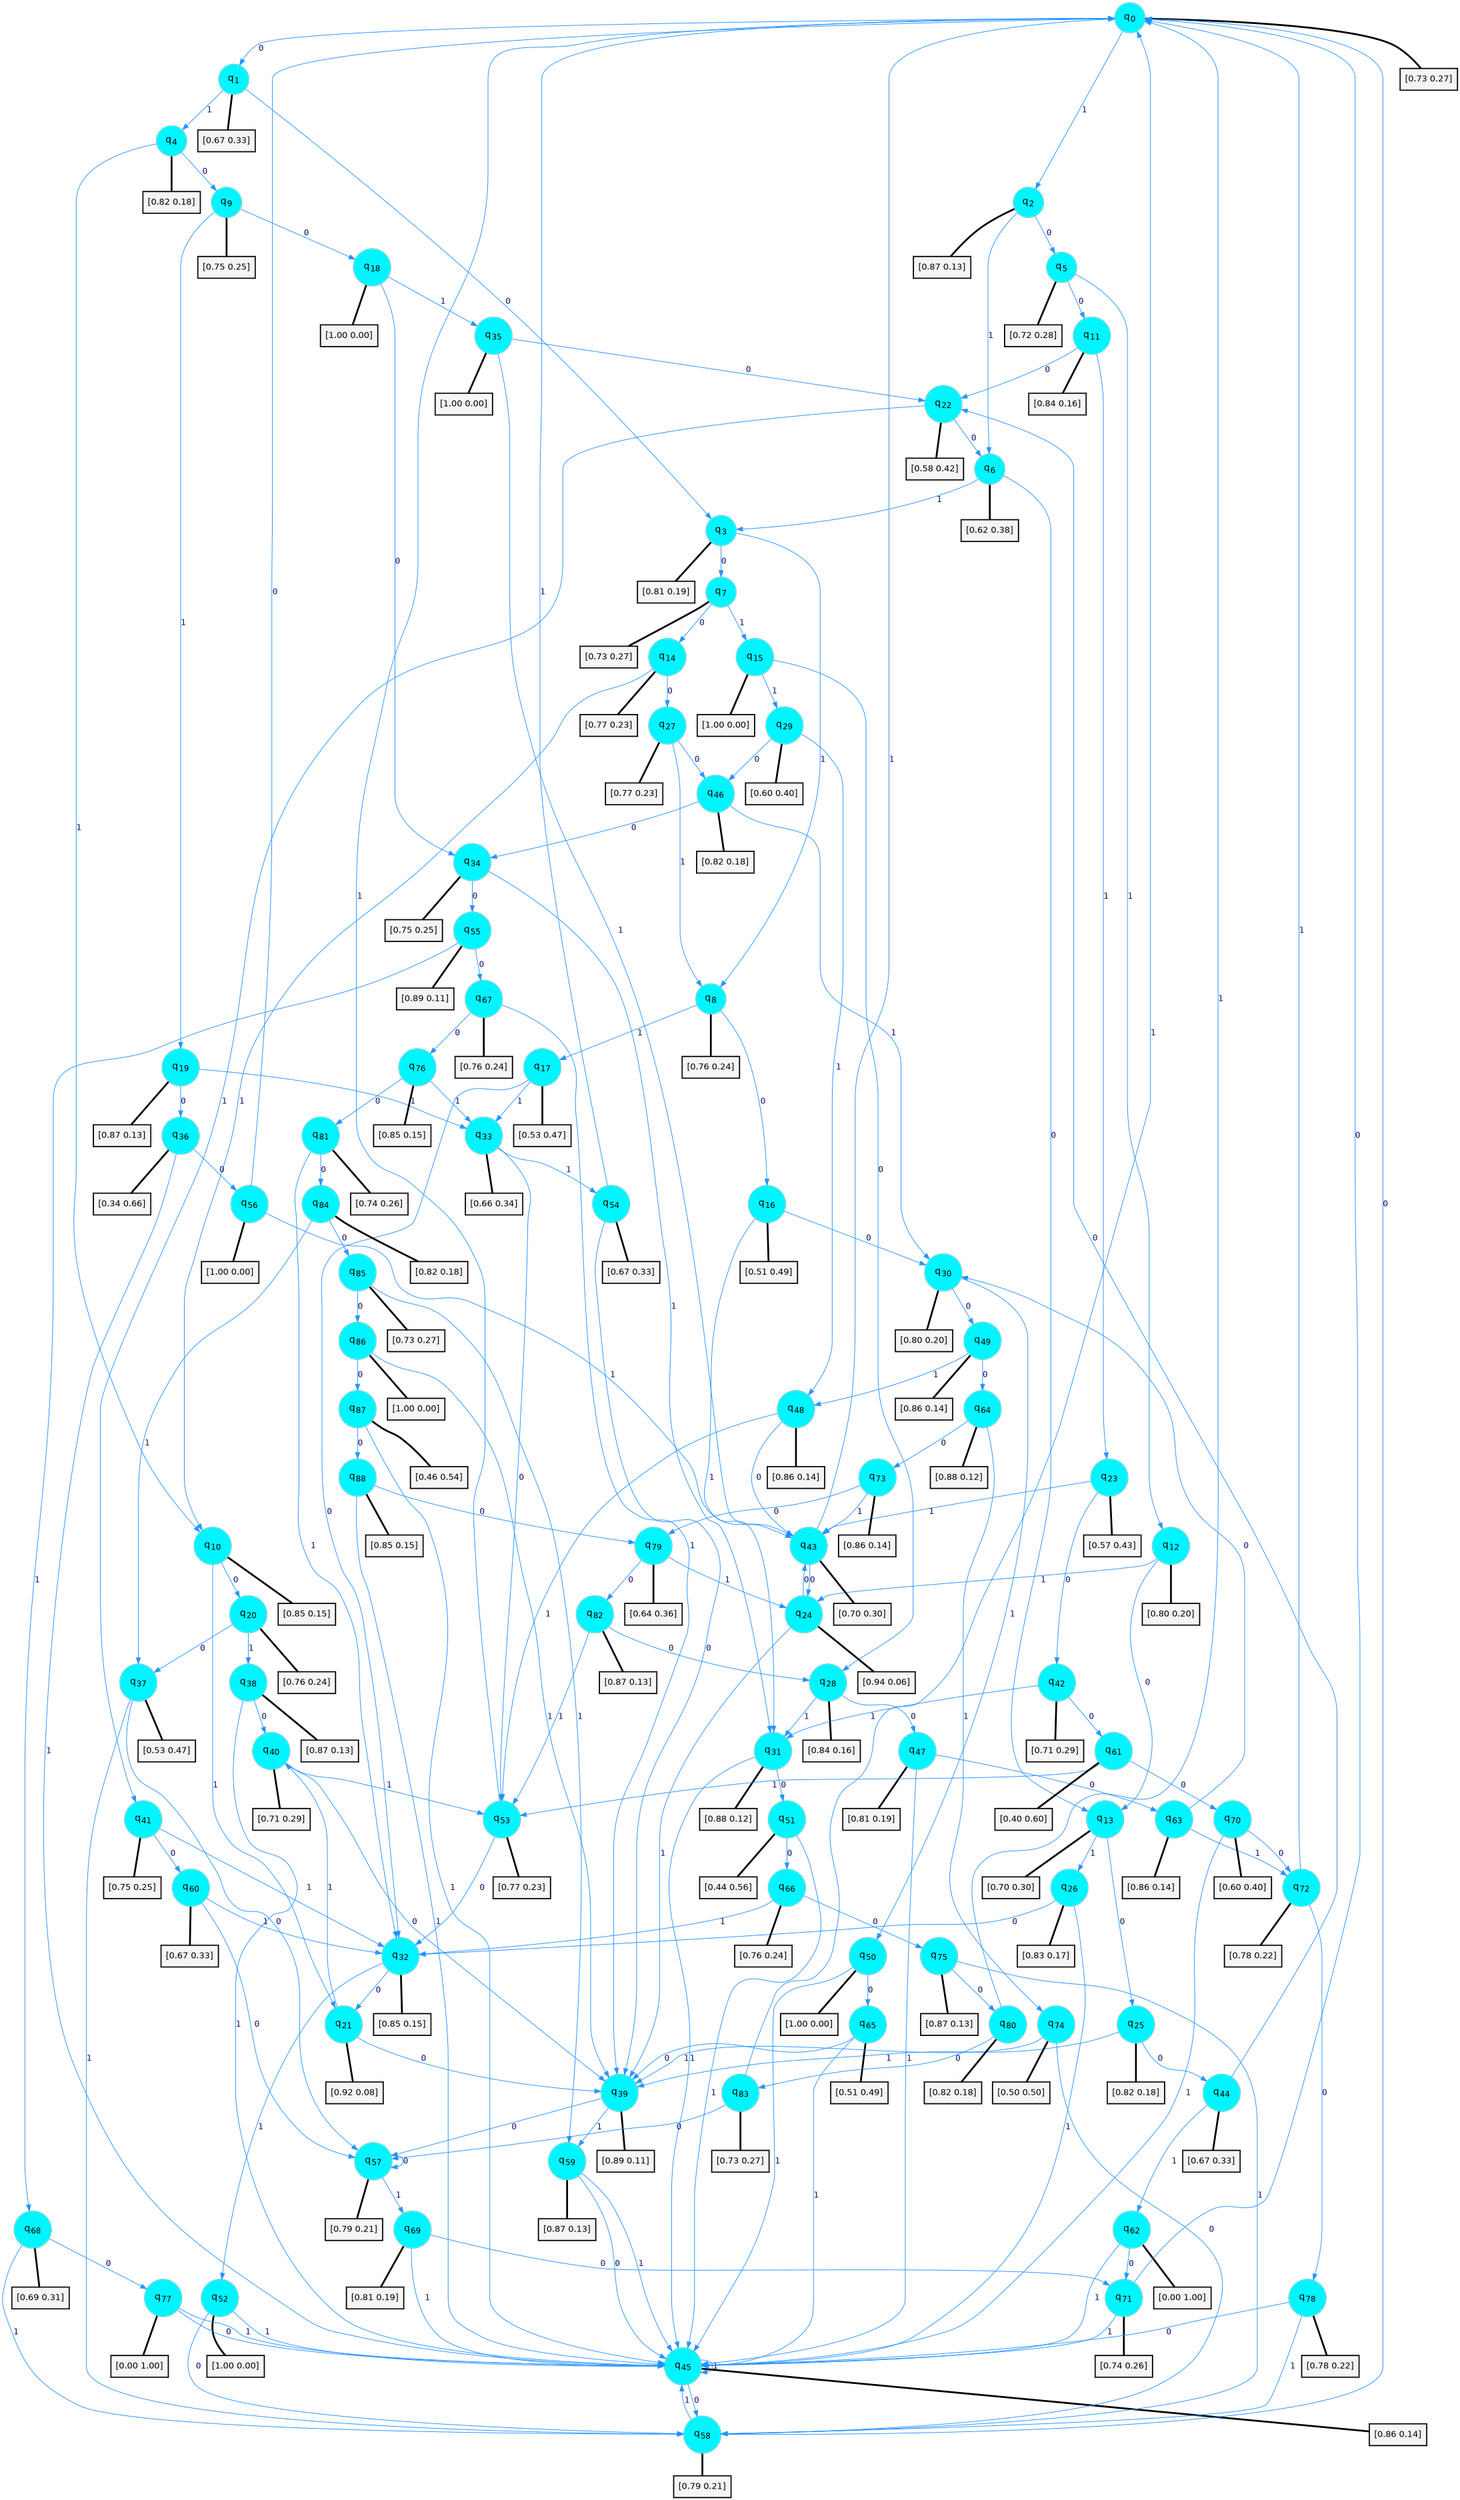 digraph G {
graph [
bgcolor=transparent, dpi=300, rankdir=TD, size="40,25"];
node [
color=gray, fillcolor=turquoise1, fontcolor=black, fontname=Helvetica, fontsize=16, fontweight=bold, shape=circle, style=filled];
edge [
arrowsize=1, color=dodgerblue1, fontcolor=midnightblue, fontname=courier, fontweight=bold, penwidth=1, style=solid, weight=20];
0[label=<q<SUB>0</SUB>>];
1[label=<q<SUB>1</SUB>>];
2[label=<q<SUB>2</SUB>>];
3[label=<q<SUB>3</SUB>>];
4[label=<q<SUB>4</SUB>>];
5[label=<q<SUB>5</SUB>>];
6[label=<q<SUB>6</SUB>>];
7[label=<q<SUB>7</SUB>>];
8[label=<q<SUB>8</SUB>>];
9[label=<q<SUB>9</SUB>>];
10[label=<q<SUB>10</SUB>>];
11[label=<q<SUB>11</SUB>>];
12[label=<q<SUB>12</SUB>>];
13[label=<q<SUB>13</SUB>>];
14[label=<q<SUB>14</SUB>>];
15[label=<q<SUB>15</SUB>>];
16[label=<q<SUB>16</SUB>>];
17[label=<q<SUB>17</SUB>>];
18[label=<q<SUB>18</SUB>>];
19[label=<q<SUB>19</SUB>>];
20[label=<q<SUB>20</SUB>>];
21[label=<q<SUB>21</SUB>>];
22[label=<q<SUB>22</SUB>>];
23[label=<q<SUB>23</SUB>>];
24[label=<q<SUB>24</SUB>>];
25[label=<q<SUB>25</SUB>>];
26[label=<q<SUB>26</SUB>>];
27[label=<q<SUB>27</SUB>>];
28[label=<q<SUB>28</SUB>>];
29[label=<q<SUB>29</SUB>>];
30[label=<q<SUB>30</SUB>>];
31[label=<q<SUB>31</SUB>>];
32[label=<q<SUB>32</SUB>>];
33[label=<q<SUB>33</SUB>>];
34[label=<q<SUB>34</SUB>>];
35[label=<q<SUB>35</SUB>>];
36[label=<q<SUB>36</SUB>>];
37[label=<q<SUB>37</SUB>>];
38[label=<q<SUB>38</SUB>>];
39[label=<q<SUB>39</SUB>>];
40[label=<q<SUB>40</SUB>>];
41[label=<q<SUB>41</SUB>>];
42[label=<q<SUB>42</SUB>>];
43[label=<q<SUB>43</SUB>>];
44[label=<q<SUB>44</SUB>>];
45[label=<q<SUB>45</SUB>>];
46[label=<q<SUB>46</SUB>>];
47[label=<q<SUB>47</SUB>>];
48[label=<q<SUB>48</SUB>>];
49[label=<q<SUB>49</SUB>>];
50[label=<q<SUB>50</SUB>>];
51[label=<q<SUB>51</SUB>>];
52[label=<q<SUB>52</SUB>>];
53[label=<q<SUB>53</SUB>>];
54[label=<q<SUB>54</SUB>>];
55[label=<q<SUB>55</SUB>>];
56[label=<q<SUB>56</SUB>>];
57[label=<q<SUB>57</SUB>>];
58[label=<q<SUB>58</SUB>>];
59[label=<q<SUB>59</SUB>>];
60[label=<q<SUB>60</SUB>>];
61[label=<q<SUB>61</SUB>>];
62[label=<q<SUB>62</SUB>>];
63[label=<q<SUB>63</SUB>>];
64[label=<q<SUB>64</SUB>>];
65[label=<q<SUB>65</SUB>>];
66[label=<q<SUB>66</SUB>>];
67[label=<q<SUB>67</SUB>>];
68[label=<q<SUB>68</SUB>>];
69[label=<q<SUB>69</SUB>>];
70[label=<q<SUB>70</SUB>>];
71[label=<q<SUB>71</SUB>>];
72[label=<q<SUB>72</SUB>>];
73[label=<q<SUB>73</SUB>>];
74[label=<q<SUB>74</SUB>>];
75[label=<q<SUB>75</SUB>>];
76[label=<q<SUB>76</SUB>>];
77[label=<q<SUB>77</SUB>>];
78[label=<q<SUB>78</SUB>>];
79[label=<q<SUB>79</SUB>>];
80[label=<q<SUB>80</SUB>>];
81[label=<q<SUB>81</SUB>>];
82[label=<q<SUB>82</SUB>>];
83[label=<q<SUB>83</SUB>>];
84[label=<q<SUB>84</SUB>>];
85[label=<q<SUB>85</SUB>>];
86[label=<q<SUB>86</SUB>>];
87[label=<q<SUB>87</SUB>>];
88[label=<q<SUB>88</SUB>>];
89[label="[0.73 0.27]", shape=box,fontcolor=black, fontname=Helvetica, fontsize=14, penwidth=2, fillcolor=whitesmoke,color=black];
90[label="[0.67 0.33]", shape=box,fontcolor=black, fontname=Helvetica, fontsize=14, penwidth=2, fillcolor=whitesmoke,color=black];
91[label="[0.87 0.13]", shape=box,fontcolor=black, fontname=Helvetica, fontsize=14, penwidth=2, fillcolor=whitesmoke,color=black];
92[label="[0.81 0.19]", shape=box,fontcolor=black, fontname=Helvetica, fontsize=14, penwidth=2, fillcolor=whitesmoke,color=black];
93[label="[0.82 0.18]", shape=box,fontcolor=black, fontname=Helvetica, fontsize=14, penwidth=2, fillcolor=whitesmoke,color=black];
94[label="[0.72 0.28]", shape=box,fontcolor=black, fontname=Helvetica, fontsize=14, penwidth=2, fillcolor=whitesmoke,color=black];
95[label="[0.62 0.38]", shape=box,fontcolor=black, fontname=Helvetica, fontsize=14, penwidth=2, fillcolor=whitesmoke,color=black];
96[label="[0.73 0.27]", shape=box,fontcolor=black, fontname=Helvetica, fontsize=14, penwidth=2, fillcolor=whitesmoke,color=black];
97[label="[0.76 0.24]", shape=box,fontcolor=black, fontname=Helvetica, fontsize=14, penwidth=2, fillcolor=whitesmoke,color=black];
98[label="[0.75 0.25]", shape=box,fontcolor=black, fontname=Helvetica, fontsize=14, penwidth=2, fillcolor=whitesmoke,color=black];
99[label="[0.85 0.15]", shape=box,fontcolor=black, fontname=Helvetica, fontsize=14, penwidth=2, fillcolor=whitesmoke,color=black];
100[label="[0.84 0.16]", shape=box,fontcolor=black, fontname=Helvetica, fontsize=14, penwidth=2, fillcolor=whitesmoke,color=black];
101[label="[0.80 0.20]", shape=box,fontcolor=black, fontname=Helvetica, fontsize=14, penwidth=2, fillcolor=whitesmoke,color=black];
102[label="[0.70 0.30]", shape=box,fontcolor=black, fontname=Helvetica, fontsize=14, penwidth=2, fillcolor=whitesmoke,color=black];
103[label="[0.77 0.23]", shape=box,fontcolor=black, fontname=Helvetica, fontsize=14, penwidth=2, fillcolor=whitesmoke,color=black];
104[label="[1.00 0.00]", shape=box,fontcolor=black, fontname=Helvetica, fontsize=14, penwidth=2, fillcolor=whitesmoke,color=black];
105[label="[0.51 0.49]", shape=box,fontcolor=black, fontname=Helvetica, fontsize=14, penwidth=2, fillcolor=whitesmoke,color=black];
106[label="[0.53 0.47]", shape=box,fontcolor=black, fontname=Helvetica, fontsize=14, penwidth=2, fillcolor=whitesmoke,color=black];
107[label="[1.00 0.00]", shape=box,fontcolor=black, fontname=Helvetica, fontsize=14, penwidth=2, fillcolor=whitesmoke,color=black];
108[label="[0.87 0.13]", shape=box,fontcolor=black, fontname=Helvetica, fontsize=14, penwidth=2, fillcolor=whitesmoke,color=black];
109[label="[0.76 0.24]", shape=box,fontcolor=black, fontname=Helvetica, fontsize=14, penwidth=2, fillcolor=whitesmoke,color=black];
110[label="[0.92 0.08]", shape=box,fontcolor=black, fontname=Helvetica, fontsize=14, penwidth=2, fillcolor=whitesmoke,color=black];
111[label="[0.58 0.42]", shape=box,fontcolor=black, fontname=Helvetica, fontsize=14, penwidth=2, fillcolor=whitesmoke,color=black];
112[label="[0.57 0.43]", shape=box,fontcolor=black, fontname=Helvetica, fontsize=14, penwidth=2, fillcolor=whitesmoke,color=black];
113[label="[0.94 0.06]", shape=box,fontcolor=black, fontname=Helvetica, fontsize=14, penwidth=2, fillcolor=whitesmoke,color=black];
114[label="[0.82 0.18]", shape=box,fontcolor=black, fontname=Helvetica, fontsize=14, penwidth=2, fillcolor=whitesmoke,color=black];
115[label="[0.83 0.17]", shape=box,fontcolor=black, fontname=Helvetica, fontsize=14, penwidth=2, fillcolor=whitesmoke,color=black];
116[label="[0.77 0.23]", shape=box,fontcolor=black, fontname=Helvetica, fontsize=14, penwidth=2, fillcolor=whitesmoke,color=black];
117[label="[0.84 0.16]", shape=box,fontcolor=black, fontname=Helvetica, fontsize=14, penwidth=2, fillcolor=whitesmoke,color=black];
118[label="[0.60 0.40]", shape=box,fontcolor=black, fontname=Helvetica, fontsize=14, penwidth=2, fillcolor=whitesmoke,color=black];
119[label="[0.80 0.20]", shape=box,fontcolor=black, fontname=Helvetica, fontsize=14, penwidth=2, fillcolor=whitesmoke,color=black];
120[label="[0.88 0.12]", shape=box,fontcolor=black, fontname=Helvetica, fontsize=14, penwidth=2, fillcolor=whitesmoke,color=black];
121[label="[0.85 0.15]", shape=box,fontcolor=black, fontname=Helvetica, fontsize=14, penwidth=2, fillcolor=whitesmoke,color=black];
122[label="[0.66 0.34]", shape=box,fontcolor=black, fontname=Helvetica, fontsize=14, penwidth=2, fillcolor=whitesmoke,color=black];
123[label="[0.75 0.25]", shape=box,fontcolor=black, fontname=Helvetica, fontsize=14, penwidth=2, fillcolor=whitesmoke,color=black];
124[label="[1.00 0.00]", shape=box,fontcolor=black, fontname=Helvetica, fontsize=14, penwidth=2, fillcolor=whitesmoke,color=black];
125[label="[0.34 0.66]", shape=box,fontcolor=black, fontname=Helvetica, fontsize=14, penwidth=2, fillcolor=whitesmoke,color=black];
126[label="[0.53 0.47]", shape=box,fontcolor=black, fontname=Helvetica, fontsize=14, penwidth=2, fillcolor=whitesmoke,color=black];
127[label="[0.87 0.13]", shape=box,fontcolor=black, fontname=Helvetica, fontsize=14, penwidth=2, fillcolor=whitesmoke,color=black];
128[label="[0.89 0.11]", shape=box,fontcolor=black, fontname=Helvetica, fontsize=14, penwidth=2, fillcolor=whitesmoke,color=black];
129[label="[0.71 0.29]", shape=box,fontcolor=black, fontname=Helvetica, fontsize=14, penwidth=2, fillcolor=whitesmoke,color=black];
130[label="[0.75 0.25]", shape=box,fontcolor=black, fontname=Helvetica, fontsize=14, penwidth=2, fillcolor=whitesmoke,color=black];
131[label="[0.71 0.29]", shape=box,fontcolor=black, fontname=Helvetica, fontsize=14, penwidth=2, fillcolor=whitesmoke,color=black];
132[label="[0.70 0.30]", shape=box,fontcolor=black, fontname=Helvetica, fontsize=14, penwidth=2, fillcolor=whitesmoke,color=black];
133[label="[0.67 0.33]", shape=box,fontcolor=black, fontname=Helvetica, fontsize=14, penwidth=2, fillcolor=whitesmoke,color=black];
134[label="[0.86 0.14]", shape=box,fontcolor=black, fontname=Helvetica, fontsize=14, penwidth=2, fillcolor=whitesmoke,color=black];
135[label="[0.82 0.18]", shape=box,fontcolor=black, fontname=Helvetica, fontsize=14, penwidth=2, fillcolor=whitesmoke,color=black];
136[label="[0.81 0.19]", shape=box,fontcolor=black, fontname=Helvetica, fontsize=14, penwidth=2, fillcolor=whitesmoke,color=black];
137[label="[0.86 0.14]", shape=box,fontcolor=black, fontname=Helvetica, fontsize=14, penwidth=2, fillcolor=whitesmoke,color=black];
138[label="[0.86 0.14]", shape=box,fontcolor=black, fontname=Helvetica, fontsize=14, penwidth=2, fillcolor=whitesmoke,color=black];
139[label="[1.00 0.00]", shape=box,fontcolor=black, fontname=Helvetica, fontsize=14, penwidth=2, fillcolor=whitesmoke,color=black];
140[label="[0.44 0.56]", shape=box,fontcolor=black, fontname=Helvetica, fontsize=14, penwidth=2, fillcolor=whitesmoke,color=black];
141[label="[1.00 0.00]", shape=box,fontcolor=black, fontname=Helvetica, fontsize=14, penwidth=2, fillcolor=whitesmoke,color=black];
142[label="[0.77 0.23]", shape=box,fontcolor=black, fontname=Helvetica, fontsize=14, penwidth=2, fillcolor=whitesmoke,color=black];
143[label="[0.67 0.33]", shape=box,fontcolor=black, fontname=Helvetica, fontsize=14, penwidth=2, fillcolor=whitesmoke,color=black];
144[label="[0.89 0.11]", shape=box,fontcolor=black, fontname=Helvetica, fontsize=14, penwidth=2, fillcolor=whitesmoke,color=black];
145[label="[1.00 0.00]", shape=box,fontcolor=black, fontname=Helvetica, fontsize=14, penwidth=2, fillcolor=whitesmoke,color=black];
146[label="[0.79 0.21]", shape=box,fontcolor=black, fontname=Helvetica, fontsize=14, penwidth=2, fillcolor=whitesmoke,color=black];
147[label="[0.79 0.21]", shape=box,fontcolor=black, fontname=Helvetica, fontsize=14, penwidth=2, fillcolor=whitesmoke,color=black];
148[label="[0.87 0.13]", shape=box,fontcolor=black, fontname=Helvetica, fontsize=14, penwidth=2, fillcolor=whitesmoke,color=black];
149[label="[0.67 0.33]", shape=box,fontcolor=black, fontname=Helvetica, fontsize=14, penwidth=2, fillcolor=whitesmoke,color=black];
150[label="[0.40 0.60]", shape=box,fontcolor=black, fontname=Helvetica, fontsize=14, penwidth=2, fillcolor=whitesmoke,color=black];
151[label="[0.00 1.00]", shape=box,fontcolor=black, fontname=Helvetica, fontsize=14, penwidth=2, fillcolor=whitesmoke,color=black];
152[label="[0.86 0.14]", shape=box,fontcolor=black, fontname=Helvetica, fontsize=14, penwidth=2, fillcolor=whitesmoke,color=black];
153[label="[0.88 0.12]", shape=box,fontcolor=black, fontname=Helvetica, fontsize=14, penwidth=2, fillcolor=whitesmoke,color=black];
154[label="[0.51 0.49]", shape=box,fontcolor=black, fontname=Helvetica, fontsize=14, penwidth=2, fillcolor=whitesmoke,color=black];
155[label="[0.76 0.24]", shape=box,fontcolor=black, fontname=Helvetica, fontsize=14, penwidth=2, fillcolor=whitesmoke,color=black];
156[label="[0.76 0.24]", shape=box,fontcolor=black, fontname=Helvetica, fontsize=14, penwidth=2, fillcolor=whitesmoke,color=black];
157[label="[0.69 0.31]", shape=box,fontcolor=black, fontname=Helvetica, fontsize=14, penwidth=2, fillcolor=whitesmoke,color=black];
158[label="[0.81 0.19]", shape=box,fontcolor=black, fontname=Helvetica, fontsize=14, penwidth=2, fillcolor=whitesmoke,color=black];
159[label="[0.60 0.40]", shape=box,fontcolor=black, fontname=Helvetica, fontsize=14, penwidth=2, fillcolor=whitesmoke,color=black];
160[label="[0.74 0.26]", shape=box,fontcolor=black, fontname=Helvetica, fontsize=14, penwidth=2, fillcolor=whitesmoke,color=black];
161[label="[0.78 0.22]", shape=box,fontcolor=black, fontname=Helvetica, fontsize=14, penwidth=2, fillcolor=whitesmoke,color=black];
162[label="[0.86 0.14]", shape=box,fontcolor=black, fontname=Helvetica, fontsize=14, penwidth=2, fillcolor=whitesmoke,color=black];
163[label="[0.50 0.50]", shape=box,fontcolor=black, fontname=Helvetica, fontsize=14, penwidth=2, fillcolor=whitesmoke,color=black];
164[label="[0.87 0.13]", shape=box,fontcolor=black, fontname=Helvetica, fontsize=14, penwidth=2, fillcolor=whitesmoke,color=black];
165[label="[0.85 0.15]", shape=box,fontcolor=black, fontname=Helvetica, fontsize=14, penwidth=2, fillcolor=whitesmoke,color=black];
166[label="[0.00 1.00]", shape=box,fontcolor=black, fontname=Helvetica, fontsize=14, penwidth=2, fillcolor=whitesmoke,color=black];
167[label="[0.78 0.22]", shape=box,fontcolor=black, fontname=Helvetica, fontsize=14, penwidth=2, fillcolor=whitesmoke,color=black];
168[label="[0.64 0.36]", shape=box,fontcolor=black, fontname=Helvetica, fontsize=14, penwidth=2, fillcolor=whitesmoke,color=black];
169[label="[0.82 0.18]", shape=box,fontcolor=black, fontname=Helvetica, fontsize=14, penwidth=2, fillcolor=whitesmoke,color=black];
170[label="[0.74 0.26]", shape=box,fontcolor=black, fontname=Helvetica, fontsize=14, penwidth=2, fillcolor=whitesmoke,color=black];
171[label="[0.87 0.13]", shape=box,fontcolor=black, fontname=Helvetica, fontsize=14, penwidth=2, fillcolor=whitesmoke,color=black];
172[label="[0.73 0.27]", shape=box,fontcolor=black, fontname=Helvetica, fontsize=14, penwidth=2, fillcolor=whitesmoke,color=black];
173[label="[0.82 0.18]", shape=box,fontcolor=black, fontname=Helvetica, fontsize=14, penwidth=2, fillcolor=whitesmoke,color=black];
174[label="[0.73 0.27]", shape=box,fontcolor=black, fontname=Helvetica, fontsize=14, penwidth=2, fillcolor=whitesmoke,color=black];
175[label="[1.00 0.00]", shape=box,fontcolor=black, fontname=Helvetica, fontsize=14, penwidth=2, fillcolor=whitesmoke,color=black];
176[label="[0.46 0.54]", shape=box,fontcolor=black, fontname=Helvetica, fontsize=14, penwidth=2, fillcolor=whitesmoke,color=black];
177[label="[0.85 0.15]", shape=box,fontcolor=black, fontname=Helvetica, fontsize=14, penwidth=2, fillcolor=whitesmoke,color=black];
0->1 [label=0];
0->2 [label=1];
0->89 [arrowhead=none, penwidth=3,color=black];
1->3 [label=0];
1->4 [label=1];
1->90 [arrowhead=none, penwidth=3,color=black];
2->5 [label=0];
2->6 [label=1];
2->91 [arrowhead=none, penwidth=3,color=black];
3->7 [label=0];
3->8 [label=1];
3->92 [arrowhead=none, penwidth=3,color=black];
4->9 [label=0];
4->10 [label=1];
4->93 [arrowhead=none, penwidth=3,color=black];
5->11 [label=0];
5->12 [label=1];
5->94 [arrowhead=none, penwidth=3,color=black];
6->13 [label=0];
6->3 [label=1];
6->95 [arrowhead=none, penwidth=3,color=black];
7->14 [label=0];
7->15 [label=1];
7->96 [arrowhead=none, penwidth=3,color=black];
8->16 [label=0];
8->17 [label=1];
8->97 [arrowhead=none, penwidth=3,color=black];
9->18 [label=0];
9->19 [label=1];
9->98 [arrowhead=none, penwidth=3,color=black];
10->20 [label=0];
10->21 [label=1];
10->99 [arrowhead=none, penwidth=3,color=black];
11->22 [label=0];
11->23 [label=1];
11->100 [arrowhead=none, penwidth=3,color=black];
12->13 [label=0];
12->24 [label=1];
12->101 [arrowhead=none, penwidth=3,color=black];
13->25 [label=0];
13->26 [label=1];
13->102 [arrowhead=none, penwidth=3,color=black];
14->27 [label=0];
14->10 [label=1];
14->103 [arrowhead=none, penwidth=3,color=black];
15->28 [label=0];
15->29 [label=1];
15->104 [arrowhead=none, penwidth=3,color=black];
16->30 [label=0];
16->31 [label=1];
16->105 [arrowhead=none, penwidth=3,color=black];
17->32 [label=0];
17->33 [label=1];
17->106 [arrowhead=none, penwidth=3,color=black];
18->34 [label=0];
18->35 [label=1];
18->107 [arrowhead=none, penwidth=3,color=black];
19->36 [label=0];
19->33 [label=1];
19->108 [arrowhead=none, penwidth=3,color=black];
20->37 [label=0];
20->38 [label=1];
20->109 [arrowhead=none, penwidth=3,color=black];
21->39 [label=0];
21->40 [label=1];
21->110 [arrowhead=none, penwidth=3,color=black];
22->6 [label=0];
22->41 [label=1];
22->111 [arrowhead=none, penwidth=3,color=black];
23->42 [label=0];
23->43 [label=1];
23->112 [arrowhead=none, penwidth=3,color=black];
24->43 [label=0];
24->39 [label=1];
24->113 [arrowhead=none, penwidth=3,color=black];
25->44 [label=0];
25->39 [label=1];
25->114 [arrowhead=none, penwidth=3,color=black];
26->32 [label=0];
26->45 [label=1];
26->115 [arrowhead=none, penwidth=3,color=black];
27->46 [label=0];
27->8 [label=1];
27->116 [arrowhead=none, penwidth=3,color=black];
28->47 [label=0];
28->31 [label=1];
28->117 [arrowhead=none, penwidth=3,color=black];
29->46 [label=0];
29->48 [label=1];
29->118 [arrowhead=none, penwidth=3,color=black];
30->49 [label=0];
30->50 [label=1];
30->119 [arrowhead=none, penwidth=3,color=black];
31->51 [label=0];
31->45 [label=1];
31->120 [arrowhead=none, penwidth=3,color=black];
32->21 [label=0];
32->52 [label=1];
32->121 [arrowhead=none, penwidth=3,color=black];
33->53 [label=0];
33->54 [label=1];
33->122 [arrowhead=none, penwidth=3,color=black];
34->55 [label=0];
34->31 [label=1];
34->123 [arrowhead=none, penwidth=3,color=black];
35->22 [label=0];
35->43 [label=1];
35->124 [arrowhead=none, penwidth=3,color=black];
36->56 [label=0];
36->45 [label=1];
36->125 [arrowhead=none, penwidth=3,color=black];
37->57 [label=0];
37->58 [label=1];
37->126 [arrowhead=none, penwidth=3,color=black];
38->40 [label=0];
38->45 [label=1];
38->127 [arrowhead=none, penwidth=3,color=black];
39->57 [label=0];
39->59 [label=1];
39->128 [arrowhead=none, penwidth=3,color=black];
40->39 [label=0];
40->53 [label=1];
40->129 [arrowhead=none, penwidth=3,color=black];
41->60 [label=0];
41->32 [label=1];
41->130 [arrowhead=none, penwidth=3,color=black];
42->61 [label=0];
42->31 [label=1];
42->131 [arrowhead=none, penwidth=3,color=black];
43->24 [label=0];
43->0 [label=1];
43->132 [arrowhead=none, penwidth=3,color=black];
44->22 [label=0];
44->62 [label=1];
44->133 [arrowhead=none, penwidth=3,color=black];
45->58 [label=0];
45->45 [label=1];
45->134 [arrowhead=none, penwidth=3,color=black];
46->34 [label=0];
46->30 [label=1];
46->135 [arrowhead=none, penwidth=3,color=black];
47->63 [label=0];
47->45 [label=1];
47->136 [arrowhead=none, penwidth=3,color=black];
48->43 [label=0];
48->53 [label=1];
48->137 [arrowhead=none, penwidth=3,color=black];
49->64 [label=0];
49->48 [label=1];
49->138 [arrowhead=none, penwidth=3,color=black];
50->65 [label=0];
50->45 [label=1];
50->139 [arrowhead=none, penwidth=3,color=black];
51->66 [label=0];
51->45 [label=1];
51->140 [arrowhead=none, penwidth=3,color=black];
52->58 [label=0];
52->45 [label=1];
52->141 [arrowhead=none, penwidth=3,color=black];
53->32 [label=0];
53->0 [label=1];
53->142 [arrowhead=none, penwidth=3,color=black];
54->39 [label=0];
54->0 [label=1];
54->143 [arrowhead=none, penwidth=3,color=black];
55->67 [label=0];
55->68 [label=1];
55->144 [arrowhead=none, penwidth=3,color=black];
56->0 [label=0];
56->43 [label=1];
56->145 [arrowhead=none, penwidth=3,color=black];
57->57 [label=0];
57->69 [label=1];
57->146 [arrowhead=none, penwidth=3,color=black];
58->0 [label=0];
58->45 [label=1];
58->147 [arrowhead=none, penwidth=3,color=black];
59->45 [label=0];
59->45 [label=1];
59->148 [arrowhead=none, penwidth=3,color=black];
60->57 [label=0];
60->32 [label=1];
60->149 [arrowhead=none, penwidth=3,color=black];
61->70 [label=0];
61->53 [label=1];
61->150 [arrowhead=none, penwidth=3,color=black];
62->71 [label=0];
62->45 [label=1];
62->151 [arrowhead=none, penwidth=3,color=black];
63->30 [label=0];
63->72 [label=1];
63->152 [arrowhead=none, penwidth=3,color=black];
64->73 [label=0];
64->74 [label=1];
64->153 [arrowhead=none, penwidth=3,color=black];
65->39 [label=0];
65->45 [label=1];
65->154 [arrowhead=none, penwidth=3,color=black];
66->75 [label=0];
66->32 [label=1];
66->155 [arrowhead=none, penwidth=3,color=black];
67->76 [label=0];
67->39 [label=1];
67->156 [arrowhead=none, penwidth=3,color=black];
68->77 [label=0];
68->58 [label=1];
68->157 [arrowhead=none, penwidth=3,color=black];
69->71 [label=0];
69->45 [label=1];
69->158 [arrowhead=none, penwidth=3,color=black];
70->72 [label=0];
70->45 [label=1];
70->159 [arrowhead=none, penwidth=3,color=black];
71->0 [label=0];
71->45 [label=1];
71->160 [arrowhead=none, penwidth=3,color=black];
72->78 [label=0];
72->0 [label=1];
72->161 [arrowhead=none, penwidth=3,color=black];
73->79 [label=0];
73->43 [label=1];
73->162 [arrowhead=none, penwidth=3,color=black];
74->58 [label=0];
74->39 [label=1];
74->163 [arrowhead=none, penwidth=3,color=black];
75->80 [label=0];
75->58 [label=1];
75->164 [arrowhead=none, penwidth=3,color=black];
76->81 [label=0];
76->33 [label=1];
76->165 [arrowhead=none, penwidth=3,color=black];
77->45 [label=0];
77->45 [label=1];
77->166 [arrowhead=none, penwidth=3,color=black];
78->45 [label=0];
78->58 [label=1];
78->167 [arrowhead=none, penwidth=3,color=black];
79->82 [label=0];
79->24 [label=1];
79->168 [arrowhead=none, penwidth=3,color=black];
80->83 [label=0];
80->0 [label=1];
80->169 [arrowhead=none, penwidth=3,color=black];
81->84 [label=0];
81->32 [label=1];
81->170 [arrowhead=none, penwidth=3,color=black];
82->28 [label=0];
82->53 [label=1];
82->171 [arrowhead=none, penwidth=3,color=black];
83->57 [label=0];
83->0 [label=1];
83->172 [arrowhead=none, penwidth=3,color=black];
84->85 [label=0];
84->37 [label=1];
84->173 [arrowhead=none, penwidth=3,color=black];
85->86 [label=0];
85->59 [label=1];
85->174 [arrowhead=none, penwidth=3,color=black];
86->87 [label=0];
86->39 [label=1];
86->175 [arrowhead=none, penwidth=3,color=black];
87->88 [label=0];
87->45 [label=1];
87->176 [arrowhead=none, penwidth=3,color=black];
88->79 [label=0];
88->45 [label=1];
88->177 [arrowhead=none, penwidth=3,color=black];
}
